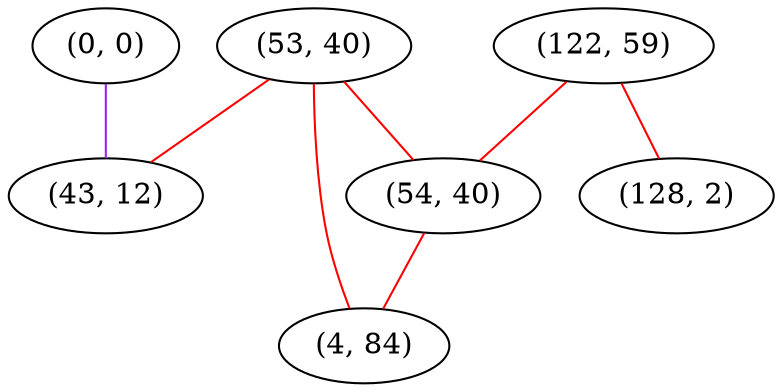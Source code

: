 graph "" {
"(0, 0)";
"(122, 59)";
"(53, 40)";
"(54, 40)";
"(4, 84)";
"(43, 12)";
"(128, 2)";
"(0, 0)" -- "(43, 12)"  [color=purple, key=0, weight=4];
"(122, 59)" -- "(54, 40)"  [color=red, key=0, weight=1];
"(122, 59)" -- "(128, 2)"  [color=red, key=0, weight=1];
"(53, 40)" -- "(4, 84)"  [color=red, key=0, weight=1];
"(53, 40)" -- "(43, 12)"  [color=red, key=0, weight=1];
"(53, 40)" -- "(54, 40)"  [color=red, key=0, weight=1];
"(54, 40)" -- "(4, 84)"  [color=red, key=0, weight=1];
}
